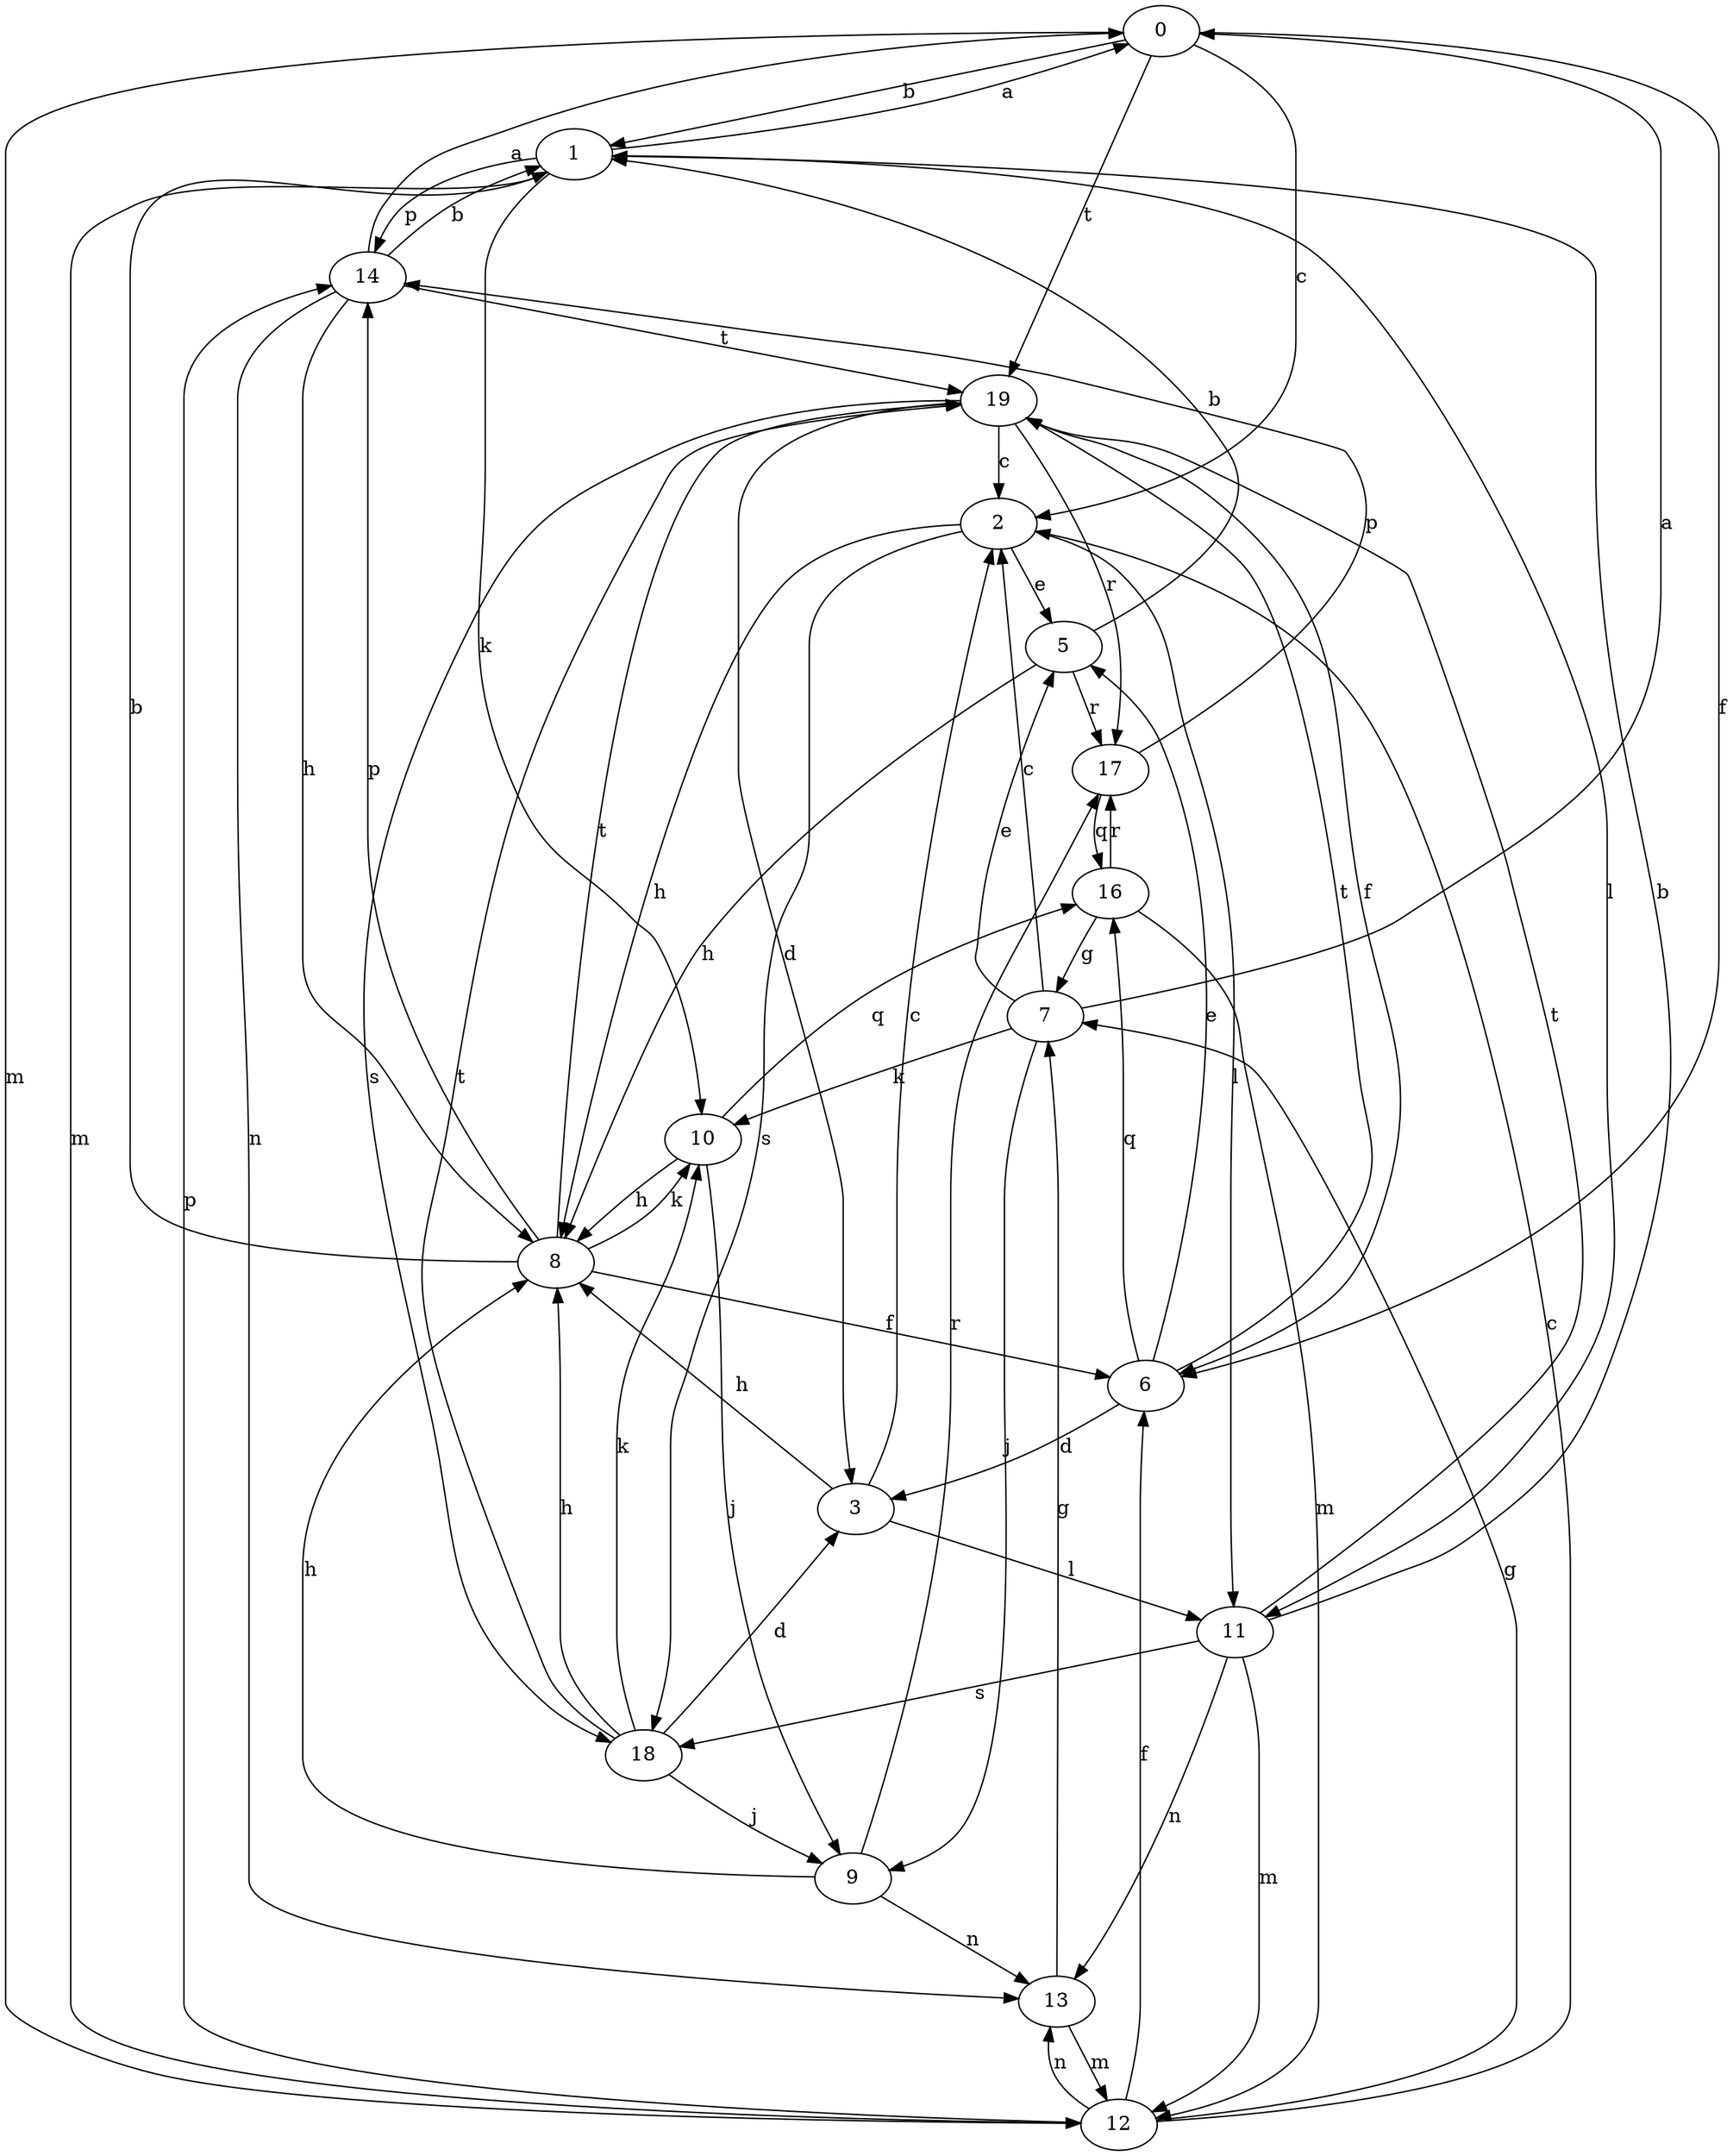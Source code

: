 strict digraph  {
0;
1;
2;
3;
5;
6;
7;
8;
9;
10;
11;
12;
13;
14;
16;
17;
18;
19;
0 -> 1  [label=b];
0 -> 2  [label=c];
0 -> 6  [label=f];
0 -> 12  [label=m];
0 -> 19  [label=t];
1 -> 0  [label=a];
1 -> 10  [label=k];
1 -> 11  [label=l];
1 -> 12  [label=m];
1 -> 14  [label=p];
2 -> 5  [label=e];
2 -> 8  [label=h];
2 -> 11  [label=l];
2 -> 18  [label=s];
3 -> 2  [label=c];
3 -> 8  [label=h];
3 -> 11  [label=l];
5 -> 1  [label=b];
5 -> 8  [label=h];
5 -> 17  [label=r];
6 -> 3  [label=d];
6 -> 5  [label=e];
6 -> 16  [label=q];
6 -> 19  [label=t];
7 -> 0  [label=a];
7 -> 2  [label=c];
7 -> 5  [label=e];
7 -> 9  [label=j];
7 -> 10  [label=k];
8 -> 1  [label=b];
8 -> 6  [label=f];
8 -> 10  [label=k];
8 -> 14  [label=p];
8 -> 19  [label=t];
9 -> 8  [label=h];
9 -> 13  [label=n];
9 -> 17  [label=r];
10 -> 8  [label=h];
10 -> 9  [label=j];
10 -> 16  [label=q];
11 -> 1  [label=b];
11 -> 12  [label=m];
11 -> 13  [label=n];
11 -> 18  [label=s];
11 -> 19  [label=t];
12 -> 2  [label=c];
12 -> 6  [label=f];
12 -> 7  [label=g];
12 -> 13  [label=n];
12 -> 14  [label=p];
13 -> 7  [label=g];
13 -> 12  [label=m];
14 -> 0  [label=a];
14 -> 1  [label=b];
14 -> 8  [label=h];
14 -> 13  [label=n];
14 -> 19  [label=t];
16 -> 7  [label=g];
16 -> 12  [label=m];
16 -> 17  [label=r];
17 -> 14  [label=p];
17 -> 16  [label=q];
18 -> 3  [label=d];
18 -> 8  [label=h];
18 -> 9  [label=j];
18 -> 10  [label=k];
18 -> 19  [label=t];
19 -> 2  [label=c];
19 -> 3  [label=d];
19 -> 6  [label=f];
19 -> 17  [label=r];
19 -> 18  [label=s];
}
